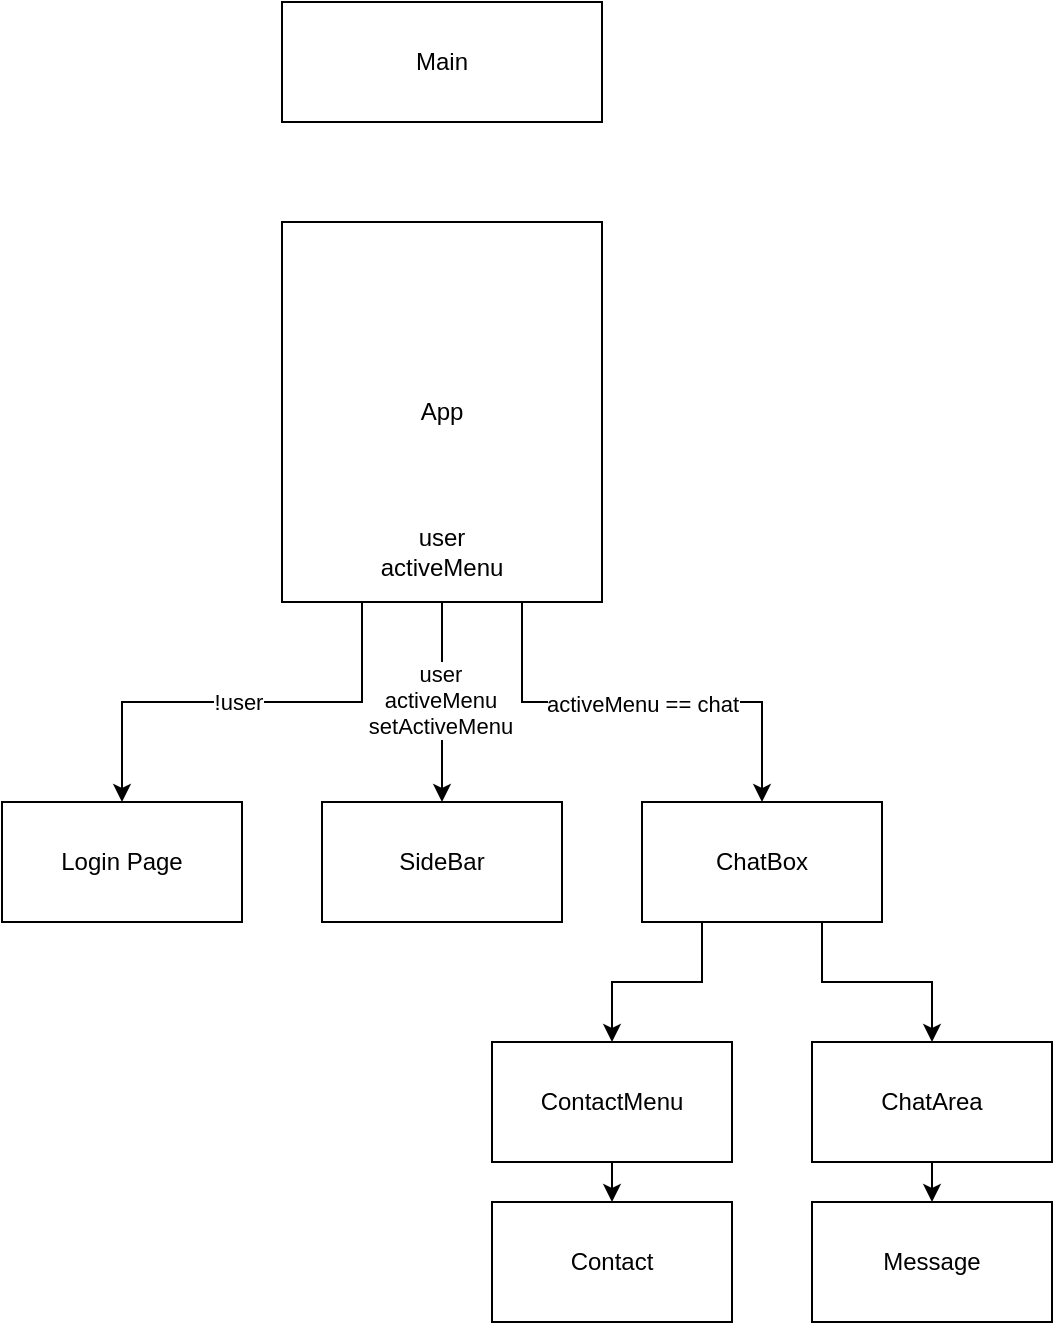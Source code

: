 <mxfile version="24.7.5">
  <diagram name="Page-1" id="aIwbgeriNETQGzJU4w5n">
    <mxGraphModel dx="735" dy="429" grid="1" gridSize="10" guides="1" tooltips="1" connect="1" arrows="1" fold="1" page="1" pageScale="1" pageWidth="850" pageHeight="1100" math="0" shadow="0">
      <root>
        <mxCell id="0" />
        <mxCell id="1" parent="0" />
        <mxCell id="rECE7p0DnKrGc31qM2WY-22" style="edgeStyle=orthogonalEdgeStyle;rounded=0;orthogonalLoop=1;jettySize=auto;html=1;exitX=0.25;exitY=1;exitDx=0;exitDy=0;entryX=0.5;entryY=0;entryDx=0;entryDy=0;" parent="1" source="rECE7p0DnKrGc31qM2WY-14" target="rECE7p0DnKrGc31qM2WY-19" edge="1">
          <mxGeometry relative="1" as="geometry" />
        </mxCell>
        <mxCell id="oh2pSakRmEjCiN489GTW-4" value="!user" style="edgeLabel;html=1;align=center;verticalAlign=middle;resizable=0;points=[];" vertex="1" connectable="0" parent="rECE7p0DnKrGc31qM2WY-22">
          <mxGeometry x="0.018" relative="1" as="geometry">
            <mxPoint as="offset" />
          </mxGeometry>
        </mxCell>
        <mxCell id="rECE7p0DnKrGc31qM2WY-29" style="edgeStyle=orthogonalEdgeStyle;rounded=0;orthogonalLoop=1;jettySize=auto;html=1;exitX=0.5;exitY=1;exitDx=0;exitDy=0;entryX=0.5;entryY=0;entryDx=0;entryDy=0;" parent="1" source="rECE7p0DnKrGc31qM2WY-14" target="rECE7p0DnKrGc31qM2WY-20" edge="1">
          <mxGeometry relative="1" as="geometry" />
        </mxCell>
        <mxCell id="oh2pSakRmEjCiN489GTW-5" value="user&lt;div&gt;activeMenu&lt;/div&gt;&lt;div&gt;setActiveMenu&lt;/div&gt;" style="edgeLabel;html=1;align=center;verticalAlign=middle;resizable=0;points=[];" vertex="1" connectable="0" parent="rECE7p0DnKrGc31qM2WY-29">
          <mxGeometry x="-0.022" y="-1" relative="1" as="geometry">
            <mxPoint as="offset" />
          </mxGeometry>
        </mxCell>
        <mxCell id="oh2pSakRmEjCiN489GTW-10" style="edgeStyle=orthogonalEdgeStyle;rounded=0;orthogonalLoop=1;jettySize=auto;html=1;exitX=0.75;exitY=1;exitDx=0;exitDy=0;entryX=0.5;entryY=0;entryDx=0;entryDy=0;" edge="1" parent="1" source="rECE7p0DnKrGc31qM2WY-14" target="oh2pSakRmEjCiN489GTW-7">
          <mxGeometry relative="1" as="geometry" />
        </mxCell>
        <mxCell id="oh2pSakRmEjCiN489GTW-11" value="activeMenu == chat" style="edgeLabel;html=1;align=center;verticalAlign=middle;resizable=0;points=[];" vertex="1" connectable="0" parent="oh2pSakRmEjCiN489GTW-10">
          <mxGeometry x="-0.002" y="-1" relative="1" as="geometry">
            <mxPoint as="offset" />
          </mxGeometry>
        </mxCell>
        <mxCell id="rECE7p0DnKrGc31qM2WY-14" value="App" style="rounded=0;whiteSpace=wrap;html=1;align=center;" parent="1" vertex="1">
          <mxGeometry x="175" y="150" width="160" height="190" as="geometry" />
        </mxCell>
        <mxCell id="rECE7p0DnKrGc31qM2WY-19" value="Login Page" style="rounded=0;whiteSpace=wrap;html=1;" parent="1" vertex="1">
          <mxGeometry x="35" y="440" width="120" height="60" as="geometry" />
        </mxCell>
        <mxCell id="rECE7p0DnKrGc31qM2WY-20" value="SideBar" style="rounded=0;whiteSpace=wrap;html=1;" parent="1" vertex="1">
          <mxGeometry x="195" y="440" width="120" height="60" as="geometry" />
        </mxCell>
        <mxCell id="rECE7p0DnKrGc31qM2WY-38" style="edgeStyle=orthogonalEdgeStyle;rounded=0;orthogonalLoop=1;jettySize=auto;html=1;exitX=0.5;exitY=1;exitDx=0;exitDy=0;entryX=0.5;entryY=0;entryDx=0;entryDy=0;" parent="1" source="rECE7p0DnKrGc31qM2WY-21" target="rECE7p0DnKrGc31qM2WY-35" edge="1">
          <mxGeometry relative="1" as="geometry" />
        </mxCell>
        <mxCell id="rECE7p0DnKrGc31qM2WY-21" value="ChatArea" style="rounded=0;whiteSpace=wrap;html=1;" parent="1" vertex="1">
          <mxGeometry x="440" y="560" width="120" height="60" as="geometry" />
        </mxCell>
        <mxCell id="rECE7p0DnKrGc31qM2WY-37" style="edgeStyle=orthogonalEdgeStyle;rounded=0;orthogonalLoop=1;jettySize=auto;html=1;exitX=0.5;exitY=1;exitDx=0;exitDy=0;entryX=0.5;entryY=0;entryDx=0;entryDy=0;" parent="1" source="rECE7p0DnKrGc31qM2WY-30" target="rECE7p0DnKrGc31qM2WY-36" edge="1">
          <mxGeometry relative="1" as="geometry" />
        </mxCell>
        <mxCell id="rECE7p0DnKrGc31qM2WY-30" value="ContactMenu" style="rounded=0;whiteSpace=wrap;html=1;" parent="1" vertex="1">
          <mxGeometry x="280" y="560" width="120" height="60" as="geometry" />
        </mxCell>
        <mxCell id="rECE7p0DnKrGc31qM2WY-35" value="Message" style="rounded=0;whiteSpace=wrap;html=1;" parent="1" vertex="1">
          <mxGeometry x="440" y="640" width="120" height="60" as="geometry" />
        </mxCell>
        <mxCell id="rECE7p0DnKrGc31qM2WY-36" value="Contact" style="rounded=0;whiteSpace=wrap;html=1;" parent="1" vertex="1">
          <mxGeometry x="280" y="640" width="120" height="60" as="geometry" />
        </mxCell>
        <mxCell id="oh2pSakRmEjCiN489GTW-1" value="Main" style="rounded=0;whiteSpace=wrap;html=1;" vertex="1" parent="1">
          <mxGeometry x="175" y="40" width="160" height="60" as="geometry" />
        </mxCell>
        <mxCell id="oh2pSakRmEjCiN489GTW-2" value="user&lt;div&gt;activeMenu&lt;/div&gt;" style="text;html=1;align=center;verticalAlign=middle;whiteSpace=wrap;rounded=0;" vertex="1" parent="1">
          <mxGeometry x="225" y="300" width="60" height="30" as="geometry" />
        </mxCell>
        <mxCell id="oh2pSakRmEjCiN489GTW-8" style="edgeStyle=orthogonalEdgeStyle;rounded=0;orthogonalLoop=1;jettySize=auto;html=1;exitX=0.75;exitY=1;exitDx=0;exitDy=0;entryX=0.5;entryY=0;entryDx=0;entryDy=0;" edge="1" parent="1" source="oh2pSakRmEjCiN489GTW-7" target="rECE7p0DnKrGc31qM2WY-21">
          <mxGeometry relative="1" as="geometry" />
        </mxCell>
        <mxCell id="oh2pSakRmEjCiN489GTW-9" style="edgeStyle=orthogonalEdgeStyle;rounded=0;orthogonalLoop=1;jettySize=auto;html=1;exitX=0.25;exitY=1;exitDx=0;exitDy=0;entryX=0.5;entryY=0;entryDx=0;entryDy=0;" edge="1" parent="1" source="oh2pSakRmEjCiN489GTW-7" target="rECE7p0DnKrGc31qM2WY-30">
          <mxGeometry relative="1" as="geometry" />
        </mxCell>
        <mxCell id="oh2pSakRmEjCiN489GTW-7" value="ChatBox" style="rounded=0;whiteSpace=wrap;html=1;" vertex="1" parent="1">
          <mxGeometry x="355" y="440" width="120" height="60" as="geometry" />
        </mxCell>
      </root>
    </mxGraphModel>
  </diagram>
</mxfile>
